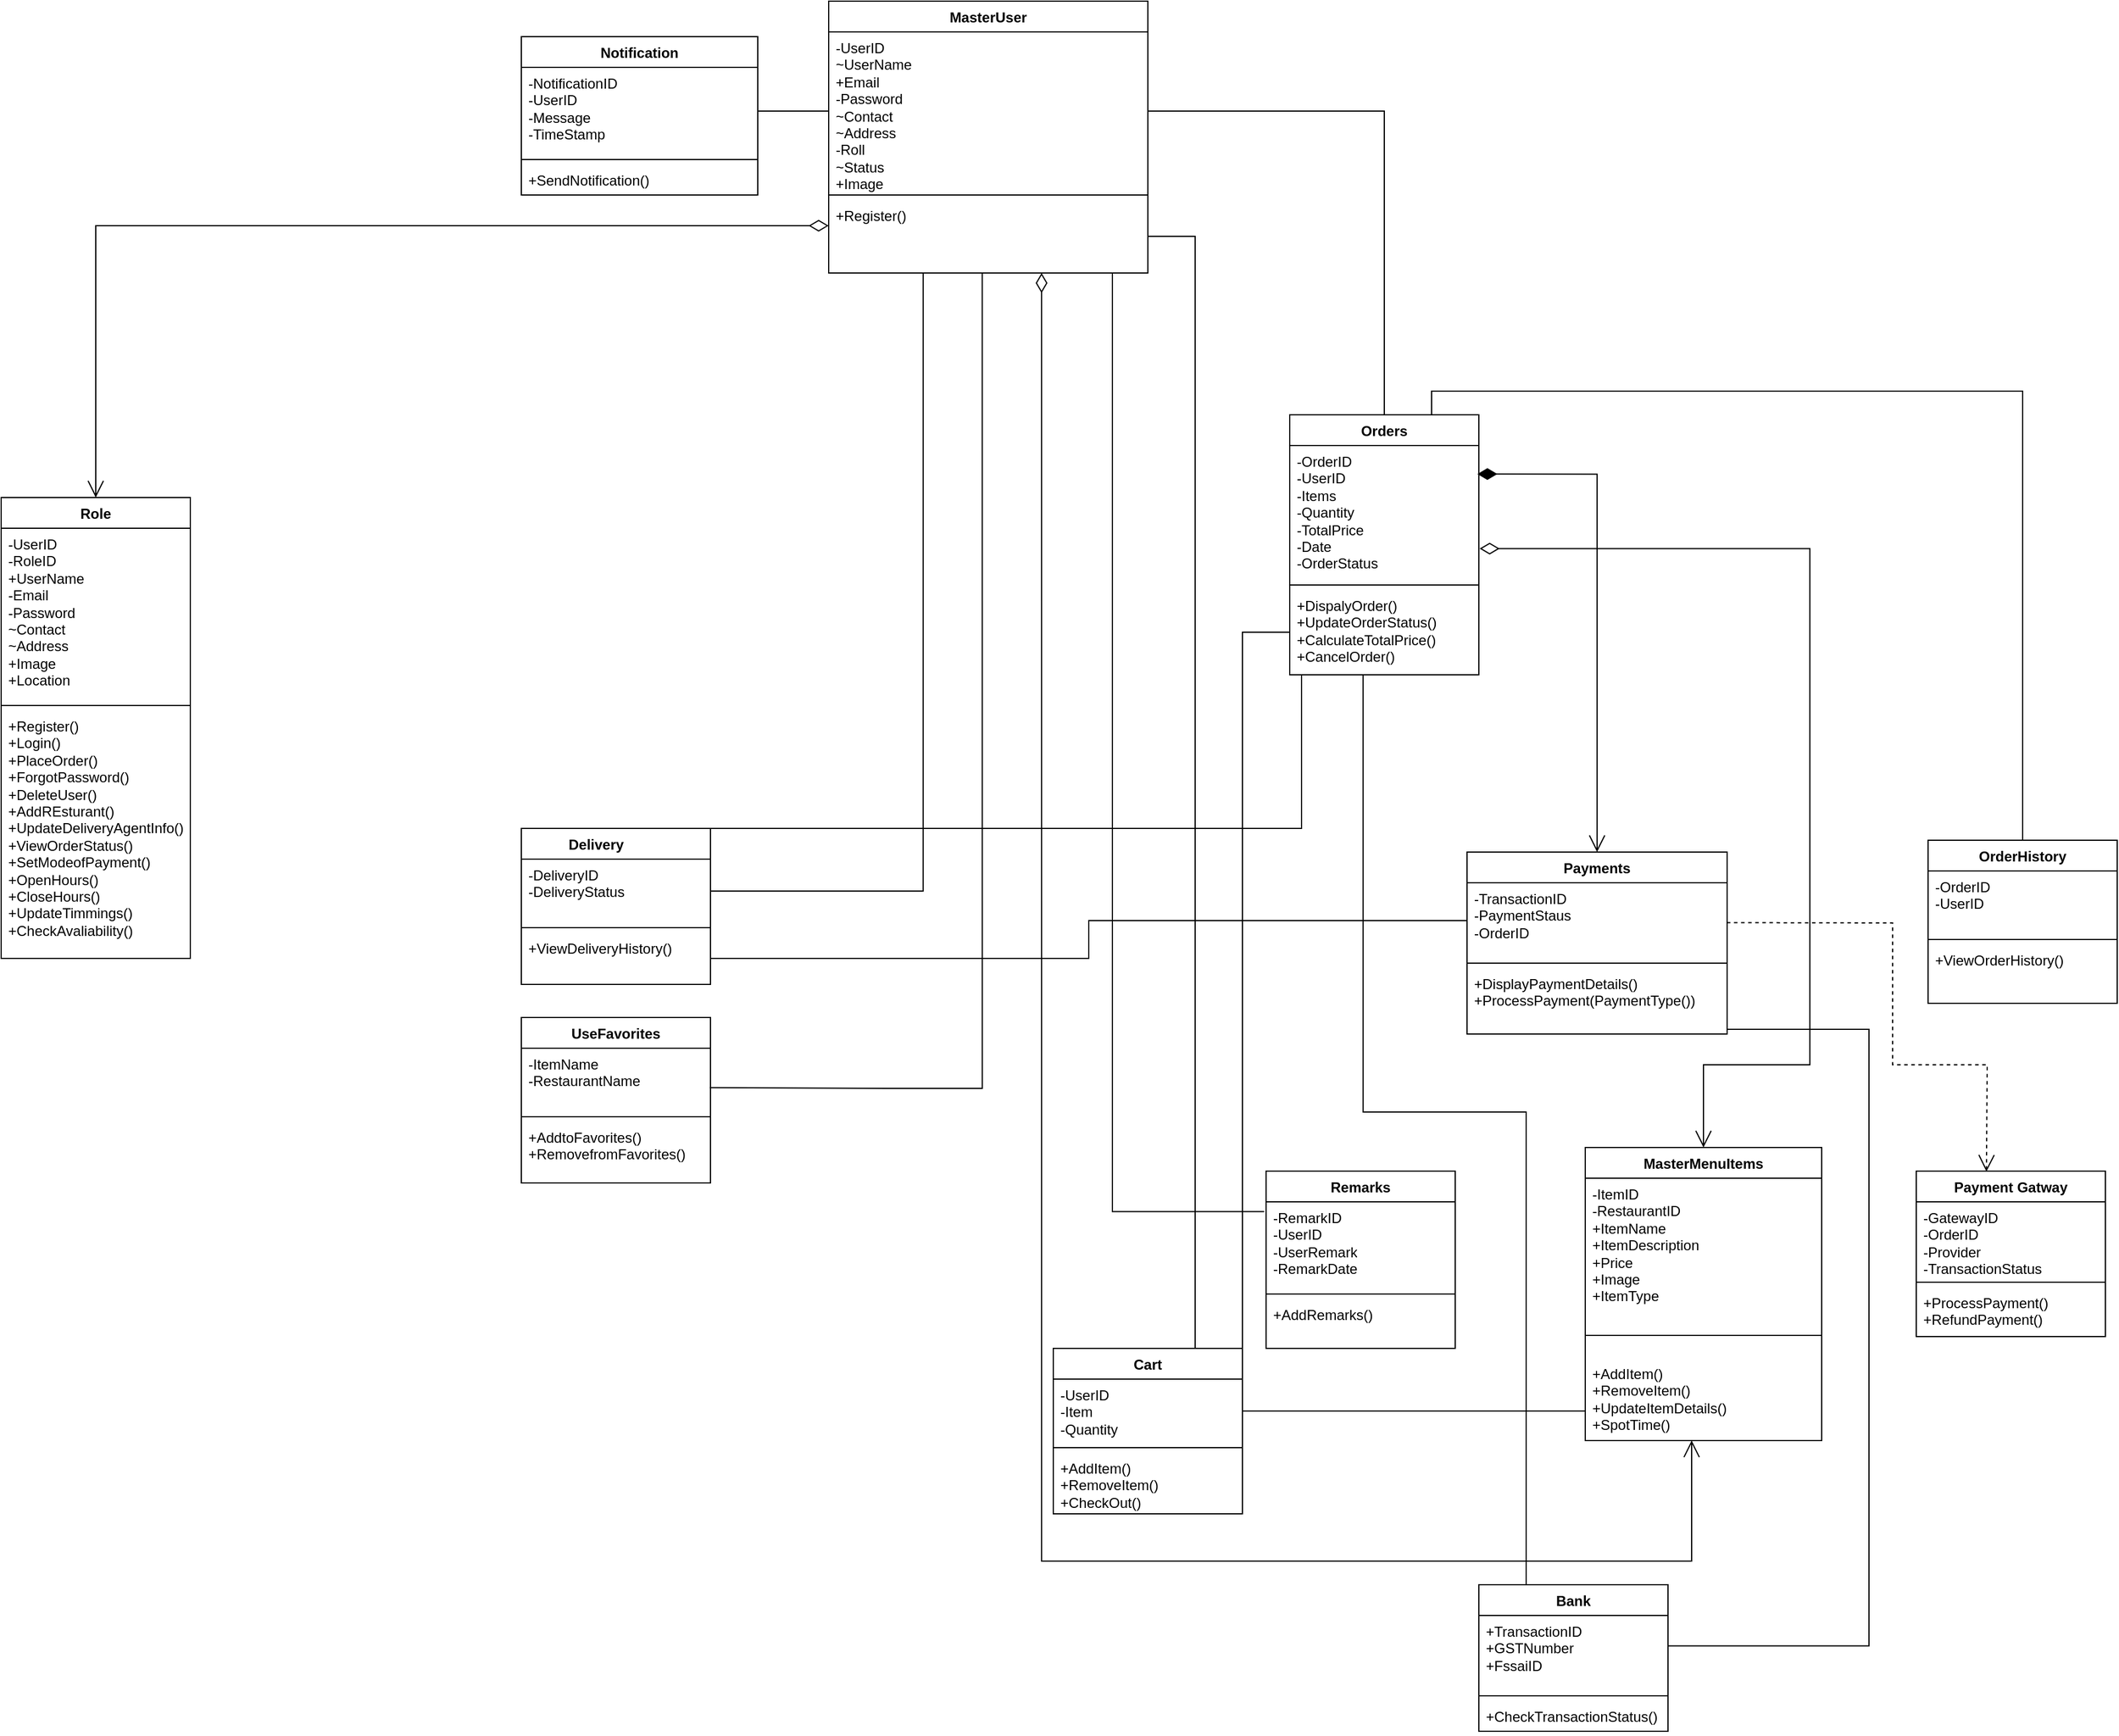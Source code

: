 <mxfile version="26.0.10">
  <diagram name="Page-1" id="g6oQssxa66UrN9sUsNSb">
    <mxGraphModel dx="1400" dy="804" grid="1" gridSize="10" guides="1" tooltips="1" connect="1" arrows="1" fold="1" page="1" pageScale="1" pageWidth="2336" pageHeight="1654" math="0" shadow="0">
      <root>
        <mxCell id="0" />
        <mxCell id="1" parent="0" />
        <mxCell id="lxmqaXxFH2Swc7TGlE6W-2" value="MasterUser" style="swimlane;fontStyle=1;align=center;verticalAlign=top;childLayout=stackLayout;horizontal=1;startSize=26;horizontalStack=0;resizeParent=1;resizeParentMax=0;resizeLast=0;collapsible=1;marginBottom=0;whiteSpace=wrap;html=1;" parent="1" vertex="1">
          <mxGeometry x="790" y="110" width="270" height="230" as="geometry" />
        </mxCell>
        <mxCell id="lxmqaXxFH2Swc7TGlE6W-3" value="-UserID&lt;div&gt;~UserName&lt;/div&gt;&lt;div&gt;+Email&lt;/div&gt;&lt;div&gt;-Password&lt;/div&gt;&lt;div&gt;~Contact&lt;/div&gt;&lt;div&gt;~Address&lt;/div&gt;&lt;div&gt;-Roll&lt;/div&gt;&lt;div&gt;~Status&lt;/div&gt;&lt;div&gt;&lt;span style=&quot;background-color: transparent; color: light-dark(rgb(0, 0, 0), rgb(255, 255, 255));&quot;&gt;+Image&lt;/span&gt;&lt;/div&gt;&lt;div&gt;&lt;span style=&quot;background-color: transparent; color: light-dark(rgb(0, 0, 0), rgb(255, 255, 255));&quot;&gt;&lt;br&gt;&lt;/span&gt;&lt;/div&gt;&lt;div&gt;&lt;br&gt;&lt;/div&gt;" style="text;strokeColor=none;fillColor=none;align=left;verticalAlign=top;spacingLeft=4;spacingRight=4;overflow=hidden;rotatable=0;points=[[0,0.5],[1,0.5]];portConstraint=eastwest;whiteSpace=wrap;html=1;" parent="lxmqaXxFH2Swc7TGlE6W-2" vertex="1">
          <mxGeometry y="26" width="270" height="134" as="geometry" />
        </mxCell>
        <mxCell id="lxmqaXxFH2Swc7TGlE6W-4" value="" style="line;strokeWidth=1;fillColor=none;align=left;verticalAlign=middle;spacingTop=-1;spacingLeft=3;spacingRight=3;rotatable=0;labelPosition=right;points=[];portConstraint=eastwest;strokeColor=inherit;" parent="lxmqaXxFH2Swc7TGlE6W-2" vertex="1">
          <mxGeometry y="160" width="270" height="8" as="geometry" />
        </mxCell>
        <mxCell id="lxmqaXxFH2Swc7TGlE6W-5" value="+Register()" style="text;strokeColor=none;fillColor=none;align=left;verticalAlign=top;spacingLeft=4;spacingRight=4;overflow=hidden;rotatable=0;points=[[0,0.5],[1,0.5]];portConstraint=eastwest;whiteSpace=wrap;html=1;" parent="lxmqaXxFH2Swc7TGlE6W-2" vertex="1">
          <mxGeometry y="168" width="270" height="62" as="geometry" />
        </mxCell>
        <mxCell id="lxmqaXxFH2Swc7TGlE6W-79" style="edgeStyle=orthogonalEdgeStyle;rounded=0;orthogonalLoop=1;jettySize=auto;html=1;entryX=0.25;entryY=0;entryDx=0;entryDy=0;endArrow=none;startFill=0;" parent="1" source="lxmqaXxFH2Swc7TGlE6W-12" target="lxmqaXxFH2Swc7TGlE6W-25" edge="1">
          <mxGeometry relative="1" as="geometry">
            <Array as="points">
              <mxPoint x="1190" y="810" />
              <mxPoint x="830" y="810" />
            </Array>
          </mxGeometry>
        </mxCell>
        <mxCell id="lxmqaXxFH2Swc7TGlE6W-80" style="edgeStyle=orthogonalEdgeStyle;rounded=0;orthogonalLoop=1;jettySize=auto;html=1;exitX=0.75;exitY=0;exitDx=0;exitDy=0;entryX=0.5;entryY=0;entryDx=0;entryDy=0;endArrow=none;startFill=0;" parent="1" source="lxmqaXxFH2Swc7TGlE6W-12" target="lxmqaXxFH2Swc7TGlE6W-49" edge="1">
          <mxGeometry relative="1" as="geometry" />
        </mxCell>
        <mxCell id="lxmqaXxFH2Swc7TGlE6W-12" value="Orders" style="swimlane;fontStyle=1;align=center;verticalAlign=top;childLayout=stackLayout;horizontal=1;startSize=26;horizontalStack=0;resizeParent=1;resizeParentMax=0;resizeLast=0;collapsible=1;marginBottom=0;whiteSpace=wrap;html=1;" parent="1" vertex="1">
          <mxGeometry x="1180" y="460" width="160" height="220" as="geometry" />
        </mxCell>
        <mxCell id="lxmqaXxFH2Swc7TGlE6W-13" value="-OrderID&lt;div&gt;-UserID&lt;/div&gt;&lt;div&gt;-Items&lt;/div&gt;&lt;div&gt;-Quantity&lt;/div&gt;&lt;div&gt;-TotalPrice&lt;/div&gt;&lt;div&gt;-Date&lt;div&gt;-OrderStatus&lt;/div&gt;&lt;/div&gt;" style="text;strokeColor=none;fillColor=none;align=left;verticalAlign=top;spacingLeft=4;spacingRight=4;overflow=hidden;rotatable=0;points=[[0,0.5],[1,0.5]];portConstraint=eastwest;whiteSpace=wrap;html=1;" parent="lxmqaXxFH2Swc7TGlE6W-12" vertex="1">
          <mxGeometry y="26" width="160" height="114" as="geometry" />
        </mxCell>
        <mxCell id="lxmqaXxFH2Swc7TGlE6W-14" value="" style="line;strokeWidth=1;fillColor=none;align=left;verticalAlign=middle;spacingTop=-1;spacingLeft=3;spacingRight=3;rotatable=0;labelPosition=right;points=[];portConstraint=eastwest;strokeColor=inherit;" parent="lxmqaXxFH2Swc7TGlE6W-12" vertex="1">
          <mxGeometry y="140" width="160" height="8" as="geometry" />
        </mxCell>
        <mxCell id="lxmqaXxFH2Swc7TGlE6W-15" value="+DispalyOrder()&lt;div&gt;+UpdateOrderStatus()&lt;/div&gt;&lt;div&gt;+CalculateTotalPrice()&lt;/div&gt;&lt;div&gt;+CancelOrder()&lt;/div&gt;" style="text;strokeColor=none;fillColor=none;align=left;verticalAlign=top;spacingLeft=4;spacingRight=4;overflow=hidden;rotatable=0;points=[[0,0.5],[1,0.5]];portConstraint=eastwest;whiteSpace=wrap;html=1;" parent="lxmqaXxFH2Swc7TGlE6W-12" vertex="1">
          <mxGeometry y="148" width="160" height="72" as="geometry" />
        </mxCell>
        <mxCell id="lxmqaXxFH2Swc7TGlE6W-17" value="Payments" style="swimlane;fontStyle=1;align=center;verticalAlign=top;childLayout=stackLayout;horizontal=1;startSize=26;horizontalStack=0;resizeParent=1;resizeParentMax=0;resizeLast=0;collapsible=1;marginBottom=0;whiteSpace=wrap;html=1;" parent="1" vertex="1">
          <mxGeometry x="1330" y="830" width="220" height="154" as="geometry" />
        </mxCell>
        <mxCell id="lxmqaXxFH2Swc7TGlE6W-18" value="-TransactionID&lt;div&gt;-PaymentStaus&lt;/div&gt;&lt;div&gt;-OrderID&lt;/div&gt;&lt;div&gt;&lt;br&gt;&lt;/div&gt;" style="text;strokeColor=none;fillColor=none;align=left;verticalAlign=top;spacingLeft=4;spacingRight=4;overflow=hidden;rotatable=0;points=[[0,0.5],[1,0.5]];portConstraint=eastwest;whiteSpace=wrap;html=1;" parent="lxmqaXxFH2Swc7TGlE6W-17" vertex="1">
          <mxGeometry y="26" width="220" height="64" as="geometry" />
        </mxCell>
        <mxCell id="lxmqaXxFH2Swc7TGlE6W-19" value="" style="line;strokeWidth=1;fillColor=none;align=left;verticalAlign=middle;spacingTop=-1;spacingLeft=3;spacingRight=3;rotatable=0;labelPosition=right;points=[];portConstraint=eastwest;strokeColor=inherit;" parent="lxmqaXxFH2Swc7TGlE6W-17" vertex="1">
          <mxGeometry y="90" width="220" height="8" as="geometry" />
        </mxCell>
        <mxCell id="lxmqaXxFH2Swc7TGlE6W-20" value="+DisplayPaymentDetails()&lt;div&gt;+ProcessPayment(&lt;span style=&quot;background-color: transparent; color: light-dark(rgb(0, 0, 0), rgb(255, 255, 255));&quot;&gt;PaymentType())&lt;/span&gt;&lt;/div&gt;&lt;div&gt;&lt;br&gt;&lt;/div&gt;" style="text;strokeColor=none;fillColor=none;align=left;verticalAlign=top;spacingLeft=4;spacingRight=4;overflow=hidden;rotatable=0;points=[[0,0.5],[1,0.5]];portConstraint=eastwest;whiteSpace=wrap;html=1;" parent="lxmqaXxFH2Swc7TGlE6W-17" vertex="1">
          <mxGeometry y="98" width="220" height="56" as="geometry" />
        </mxCell>
        <mxCell id="lxmqaXxFH2Swc7TGlE6W-21" value="Payment Gatway" style="swimlane;fontStyle=1;align=center;verticalAlign=top;childLayout=stackLayout;horizontal=1;startSize=26;horizontalStack=0;resizeParent=1;resizeParentMax=0;resizeLast=0;collapsible=1;marginBottom=0;whiteSpace=wrap;html=1;" parent="1" vertex="1">
          <mxGeometry x="1710" y="1100" width="160" height="140" as="geometry" />
        </mxCell>
        <mxCell id="lxmqaXxFH2Swc7TGlE6W-22" value="-GatewayID&lt;div&gt;-OrderID&lt;/div&gt;&lt;div&gt;-Provider&lt;/div&gt;&lt;div&gt;-TransactionStatus&lt;/div&gt;" style="text;strokeColor=none;fillColor=none;align=left;verticalAlign=top;spacingLeft=4;spacingRight=4;overflow=hidden;rotatable=0;points=[[0,0.5],[1,0.5]];portConstraint=eastwest;whiteSpace=wrap;html=1;" parent="lxmqaXxFH2Swc7TGlE6W-21" vertex="1">
          <mxGeometry y="26" width="160" height="64" as="geometry" />
        </mxCell>
        <mxCell id="lxmqaXxFH2Swc7TGlE6W-23" value="" style="line;strokeWidth=1;fillColor=none;align=left;verticalAlign=middle;spacingTop=-1;spacingLeft=3;spacingRight=3;rotatable=0;labelPosition=right;points=[];portConstraint=eastwest;strokeColor=inherit;" parent="lxmqaXxFH2Swc7TGlE6W-21" vertex="1">
          <mxGeometry y="90" width="160" height="8" as="geometry" />
        </mxCell>
        <mxCell id="lxmqaXxFH2Swc7TGlE6W-24" value="+ProcessPayment()&lt;div&gt;+RefundPayment()&lt;/div&gt;" style="text;strokeColor=none;fillColor=none;align=left;verticalAlign=top;spacingLeft=4;spacingRight=4;overflow=hidden;rotatable=0;points=[[0,0.5],[1,0.5]];portConstraint=eastwest;whiteSpace=wrap;html=1;" parent="lxmqaXxFH2Swc7TGlE6W-21" vertex="1">
          <mxGeometry y="98" width="160" height="42" as="geometry" />
        </mxCell>
        <mxCell id="lxmqaXxFH2Swc7TGlE6W-25" value="&amp;nbsp; &amp;nbsp; &amp;nbsp; &lt;span style=&quot;white-space: pre;&quot;&gt;&#x9;&lt;/span&gt;Delivery&lt;span style=&quot;white-space: pre;&quot;&gt;&#x9;&lt;/span&gt;&lt;span style=&quot;white-space: pre;&quot;&gt;&#x9;&lt;/span&gt;&lt;span style=&quot;white-space: pre;&quot;&gt;&#x9;&lt;/span&gt;" style="swimlane;fontStyle=1;align=center;verticalAlign=top;childLayout=stackLayout;horizontal=1;startSize=26;horizontalStack=0;resizeParent=1;resizeParentMax=0;resizeLast=0;collapsible=1;marginBottom=0;whiteSpace=wrap;html=1;" parent="1" vertex="1">
          <mxGeometry x="530" y="810" width="160" height="132" as="geometry" />
        </mxCell>
        <mxCell id="lxmqaXxFH2Swc7TGlE6W-26" value="-DeliveryID&lt;div&gt;-DeliveryStatus&lt;/div&gt;" style="text;strokeColor=none;fillColor=none;align=left;verticalAlign=top;spacingLeft=4;spacingRight=4;overflow=hidden;rotatable=0;points=[[0,0.5],[1,0.5]];portConstraint=eastwest;whiteSpace=wrap;html=1;" parent="lxmqaXxFH2Swc7TGlE6W-25" vertex="1">
          <mxGeometry y="26" width="160" height="54" as="geometry" />
        </mxCell>
        <mxCell id="lxmqaXxFH2Swc7TGlE6W-27" value="" style="line;strokeWidth=1;fillColor=none;align=left;verticalAlign=middle;spacingTop=-1;spacingLeft=3;spacingRight=3;rotatable=0;labelPosition=right;points=[];portConstraint=eastwest;strokeColor=inherit;" parent="lxmqaXxFH2Swc7TGlE6W-25" vertex="1">
          <mxGeometry y="80" width="160" height="8" as="geometry" />
        </mxCell>
        <mxCell id="lxmqaXxFH2Swc7TGlE6W-28" value="+ViewDeliveryHistory()" style="text;strokeColor=none;fillColor=none;align=left;verticalAlign=top;spacingLeft=4;spacingRight=4;overflow=hidden;rotatable=0;points=[[0,0.5],[1,0.5]];portConstraint=eastwest;whiteSpace=wrap;html=1;" parent="lxmqaXxFH2Swc7TGlE6W-25" vertex="1">
          <mxGeometry y="88" width="160" height="44" as="geometry" />
        </mxCell>
        <mxCell id="lxmqaXxFH2Swc7TGlE6W-37" value="Remarks" style="swimlane;fontStyle=1;align=center;verticalAlign=top;childLayout=stackLayout;horizontal=1;startSize=26;horizontalStack=0;resizeParent=1;resizeParentMax=0;resizeLast=0;collapsible=1;marginBottom=0;whiteSpace=wrap;html=1;" parent="1" vertex="1">
          <mxGeometry x="1160" y="1100" width="160" height="150" as="geometry" />
        </mxCell>
        <mxCell id="lxmqaXxFH2Swc7TGlE6W-38" value="-RemarkID&lt;div&gt;-UserID&lt;/div&gt;&lt;div&gt;-UserRemark&lt;/div&gt;&lt;div&gt;-RemarkDate&lt;br&gt;&lt;div&gt;&lt;br&gt;&lt;/div&gt;&lt;/div&gt;" style="text;strokeColor=none;fillColor=none;align=left;verticalAlign=top;spacingLeft=4;spacingRight=4;overflow=hidden;rotatable=0;points=[[0,0.5],[1,0.5]];portConstraint=eastwest;whiteSpace=wrap;html=1;" parent="lxmqaXxFH2Swc7TGlE6W-37" vertex="1">
          <mxGeometry y="26" width="160" height="74" as="geometry" />
        </mxCell>
        <mxCell id="lxmqaXxFH2Swc7TGlE6W-39" value="" style="line;strokeWidth=1;fillColor=none;align=left;verticalAlign=middle;spacingTop=-1;spacingLeft=3;spacingRight=3;rotatable=0;labelPosition=right;points=[];portConstraint=eastwest;strokeColor=inherit;" parent="lxmqaXxFH2Swc7TGlE6W-37" vertex="1">
          <mxGeometry y="100" width="160" height="8" as="geometry" />
        </mxCell>
        <mxCell id="lxmqaXxFH2Swc7TGlE6W-40" value="+AddRemarks()&lt;div&gt;&lt;br&gt;&lt;/div&gt;" style="text;strokeColor=none;fillColor=none;align=left;verticalAlign=top;spacingLeft=4;spacingRight=4;overflow=hidden;rotatable=0;points=[[0,0.5],[1,0.5]];portConstraint=eastwest;whiteSpace=wrap;html=1;" parent="lxmqaXxFH2Swc7TGlE6W-37" vertex="1">
          <mxGeometry y="108" width="160" height="42" as="geometry" />
        </mxCell>
        <mxCell id="lxmqaXxFH2Swc7TGlE6W-41" value="UseFavorites" style="swimlane;fontStyle=1;align=center;verticalAlign=top;childLayout=stackLayout;horizontal=1;startSize=26;horizontalStack=0;resizeParent=1;resizeParentMax=0;resizeLast=0;collapsible=1;marginBottom=0;whiteSpace=wrap;html=1;" parent="1" vertex="1">
          <mxGeometry x="530" y="970" width="160" height="140" as="geometry" />
        </mxCell>
        <mxCell id="lxmqaXxFH2Swc7TGlE6W-42" value="-ItemName&lt;div&gt;-RestaurantName&lt;/div&gt;" style="text;strokeColor=none;fillColor=none;align=left;verticalAlign=top;spacingLeft=4;spacingRight=4;overflow=hidden;rotatable=0;points=[[0,0.5],[1,0.5]];portConstraint=eastwest;whiteSpace=wrap;html=1;" parent="lxmqaXxFH2Swc7TGlE6W-41" vertex="1">
          <mxGeometry y="26" width="160" height="54" as="geometry" />
        </mxCell>
        <mxCell id="lxmqaXxFH2Swc7TGlE6W-43" value="" style="line;strokeWidth=1;fillColor=none;align=left;verticalAlign=middle;spacingTop=-1;spacingLeft=3;spacingRight=3;rotatable=0;labelPosition=right;points=[];portConstraint=eastwest;strokeColor=inherit;" parent="lxmqaXxFH2Swc7TGlE6W-41" vertex="1">
          <mxGeometry y="80" width="160" height="8" as="geometry" />
        </mxCell>
        <mxCell id="lxmqaXxFH2Swc7TGlE6W-44" value="+AddtoFavorites()&lt;div&gt;+RemovefromFavorites()&lt;/div&gt;" style="text;strokeColor=none;fillColor=none;align=left;verticalAlign=top;spacingLeft=4;spacingRight=4;overflow=hidden;rotatable=0;points=[[0,0.5],[1,0.5]];portConstraint=eastwest;whiteSpace=wrap;html=1;" parent="lxmqaXxFH2Swc7TGlE6W-41" vertex="1">
          <mxGeometry y="88" width="160" height="52" as="geometry" />
        </mxCell>
        <mxCell id="lxmqaXxFH2Swc7TGlE6W-45" value="Cart" style="swimlane;fontStyle=1;align=center;verticalAlign=top;childLayout=stackLayout;horizontal=1;startSize=26;horizontalStack=0;resizeParent=1;resizeParentMax=0;resizeLast=0;collapsible=1;marginBottom=0;whiteSpace=wrap;html=1;" parent="1" vertex="1">
          <mxGeometry x="980" y="1250" width="160" height="140" as="geometry" />
        </mxCell>
        <mxCell id="lxmqaXxFH2Swc7TGlE6W-46" value="-UserID&lt;div&gt;-Item&lt;/div&gt;&lt;div&gt;-Quantity&lt;/div&gt;" style="text;strokeColor=none;fillColor=none;align=left;verticalAlign=top;spacingLeft=4;spacingRight=4;overflow=hidden;rotatable=0;points=[[0,0.5],[1,0.5]];portConstraint=eastwest;whiteSpace=wrap;html=1;" parent="lxmqaXxFH2Swc7TGlE6W-45" vertex="1">
          <mxGeometry y="26" width="160" height="54" as="geometry" />
        </mxCell>
        <mxCell id="lxmqaXxFH2Swc7TGlE6W-47" value="" style="line;strokeWidth=1;fillColor=none;align=left;verticalAlign=middle;spacingTop=-1;spacingLeft=3;spacingRight=3;rotatable=0;labelPosition=right;points=[];portConstraint=eastwest;strokeColor=inherit;" parent="lxmqaXxFH2Swc7TGlE6W-45" vertex="1">
          <mxGeometry y="80" width="160" height="8" as="geometry" />
        </mxCell>
        <mxCell id="lxmqaXxFH2Swc7TGlE6W-48" value="+AddItem()&lt;div&gt;+RemoveItem()&lt;/div&gt;&lt;div&gt;+CheckOut()&lt;/div&gt;" style="text;strokeColor=none;fillColor=none;align=left;verticalAlign=top;spacingLeft=4;spacingRight=4;overflow=hidden;rotatable=0;points=[[0,0.5],[1,0.5]];portConstraint=eastwest;whiteSpace=wrap;html=1;" parent="lxmqaXxFH2Swc7TGlE6W-45" vertex="1">
          <mxGeometry y="88" width="160" height="52" as="geometry" />
        </mxCell>
        <mxCell id="lxmqaXxFH2Swc7TGlE6W-49" value="OrderHistory" style="swimlane;fontStyle=1;align=center;verticalAlign=top;childLayout=stackLayout;horizontal=1;startSize=26;horizontalStack=0;resizeParent=1;resizeParentMax=0;resizeLast=0;collapsible=1;marginBottom=0;whiteSpace=wrap;html=1;" parent="1" vertex="1">
          <mxGeometry x="1720" y="820" width="160" height="138" as="geometry" />
        </mxCell>
        <mxCell id="lxmqaXxFH2Swc7TGlE6W-50" value="-OrderID&lt;div&gt;-UserID&lt;/div&gt;&lt;div&gt;&lt;br&gt;&lt;/div&gt;" style="text;strokeColor=none;fillColor=none;align=left;verticalAlign=top;spacingLeft=4;spacingRight=4;overflow=hidden;rotatable=0;points=[[0,0.5],[1,0.5]];portConstraint=eastwest;whiteSpace=wrap;html=1;" parent="lxmqaXxFH2Swc7TGlE6W-49" vertex="1">
          <mxGeometry y="26" width="160" height="54" as="geometry" />
        </mxCell>
        <mxCell id="lxmqaXxFH2Swc7TGlE6W-51" value="" style="line;strokeWidth=1;fillColor=none;align=left;verticalAlign=middle;spacingTop=-1;spacingLeft=3;spacingRight=3;rotatable=0;labelPosition=right;points=[];portConstraint=eastwest;strokeColor=inherit;" parent="lxmqaXxFH2Swc7TGlE6W-49" vertex="1">
          <mxGeometry y="80" width="160" height="8" as="geometry" />
        </mxCell>
        <mxCell id="lxmqaXxFH2Swc7TGlE6W-52" value="+ViewOrderHistory()" style="text;strokeColor=none;fillColor=none;align=left;verticalAlign=top;spacingLeft=4;spacingRight=4;overflow=hidden;rotatable=0;points=[[0,0.5],[1,0.5]];portConstraint=eastwest;whiteSpace=wrap;html=1;" parent="lxmqaXxFH2Swc7TGlE6W-49" vertex="1">
          <mxGeometry y="88" width="160" height="50" as="geometry" />
        </mxCell>
        <mxCell id="lxmqaXxFH2Swc7TGlE6W-53" value="Bank" style="swimlane;fontStyle=1;align=center;verticalAlign=top;childLayout=stackLayout;horizontal=1;startSize=26;horizontalStack=0;resizeParent=1;resizeParentMax=0;resizeLast=0;collapsible=1;marginBottom=0;whiteSpace=wrap;html=1;" parent="1" vertex="1">
          <mxGeometry x="1340" y="1450" width="160" height="124" as="geometry" />
        </mxCell>
        <mxCell id="lxmqaXxFH2Swc7TGlE6W-54" value="+TransactionID&lt;div&gt;+GSTNumber&lt;/div&gt;&lt;div&gt;+FssaiID&lt;/div&gt;&lt;div&gt;&lt;br&gt;&lt;/div&gt;" style="text;strokeColor=none;fillColor=none;align=left;verticalAlign=top;spacingLeft=4;spacingRight=4;overflow=hidden;rotatable=0;points=[[0,0.5],[1,0.5]];portConstraint=eastwest;whiteSpace=wrap;html=1;" parent="lxmqaXxFH2Swc7TGlE6W-53" vertex="1">
          <mxGeometry y="26" width="160" height="64" as="geometry" />
        </mxCell>
        <mxCell id="lxmqaXxFH2Swc7TGlE6W-55" value="" style="line;strokeWidth=1;fillColor=none;align=left;verticalAlign=middle;spacingTop=-1;spacingLeft=3;spacingRight=3;rotatable=0;labelPosition=right;points=[];portConstraint=eastwest;strokeColor=inherit;" parent="lxmqaXxFH2Swc7TGlE6W-53" vertex="1">
          <mxGeometry y="90" width="160" height="8" as="geometry" />
        </mxCell>
        <mxCell id="lxmqaXxFH2Swc7TGlE6W-56" value="+CheckTransactionStatus()" style="text;strokeColor=none;fillColor=none;align=left;verticalAlign=top;spacingLeft=4;spacingRight=4;overflow=hidden;rotatable=0;points=[[0,0.5],[1,0.5]];portConstraint=eastwest;whiteSpace=wrap;html=1;" parent="lxmqaXxFH2Swc7TGlE6W-53" vertex="1">
          <mxGeometry y="98" width="160" height="26" as="geometry" />
        </mxCell>
        <mxCell id="lxmqaXxFH2Swc7TGlE6W-58" value="Notification" style="swimlane;fontStyle=1;align=center;verticalAlign=top;childLayout=stackLayout;horizontal=1;startSize=26;horizontalStack=0;resizeParent=1;resizeParentMax=0;resizeLast=0;collapsible=1;marginBottom=0;whiteSpace=wrap;html=1;" parent="1" vertex="1">
          <mxGeometry x="530" y="140" width="200" height="134" as="geometry" />
        </mxCell>
        <mxCell id="lxmqaXxFH2Swc7TGlE6W-59" value="-NotificationID&lt;div&gt;-UserID&lt;/div&gt;&lt;div&gt;-Message&lt;/div&gt;&lt;div&gt;-TimeStamp&lt;/div&gt;&lt;div&gt;&lt;br&gt;&lt;/div&gt;" style="text;strokeColor=none;fillColor=none;align=left;verticalAlign=top;spacingLeft=4;spacingRight=4;overflow=hidden;rotatable=0;points=[[0,0.5],[1,0.5]];portConstraint=eastwest;whiteSpace=wrap;html=1;" parent="lxmqaXxFH2Swc7TGlE6W-58" vertex="1">
          <mxGeometry y="26" width="200" height="74" as="geometry" />
        </mxCell>
        <mxCell id="lxmqaXxFH2Swc7TGlE6W-60" value="" style="line;strokeWidth=1;fillColor=none;align=left;verticalAlign=middle;spacingTop=-1;spacingLeft=3;spacingRight=3;rotatable=0;labelPosition=right;points=[];portConstraint=eastwest;strokeColor=inherit;" parent="lxmqaXxFH2Swc7TGlE6W-58" vertex="1">
          <mxGeometry y="100" width="200" height="8" as="geometry" />
        </mxCell>
        <mxCell id="lxmqaXxFH2Swc7TGlE6W-61" value="+SendNotification()" style="text;strokeColor=none;fillColor=none;align=left;verticalAlign=top;spacingLeft=4;spacingRight=4;overflow=hidden;rotatable=0;points=[[0,0.5],[1,0.5]];portConstraint=eastwest;whiteSpace=wrap;html=1;" parent="lxmqaXxFH2Swc7TGlE6W-58" vertex="1">
          <mxGeometry y="108" width="200" height="26" as="geometry" />
        </mxCell>
        <mxCell id="lxmqaXxFH2Swc7TGlE6W-66" style="edgeStyle=orthogonalEdgeStyle;rounded=0;orthogonalLoop=1;jettySize=auto;html=1;entryX=0.75;entryY=0;entryDx=0;entryDy=0;endArrow=none;startFill=0;" parent="1" source="lxmqaXxFH2Swc7TGlE6W-5" target="lxmqaXxFH2Swc7TGlE6W-45" edge="1">
          <mxGeometry relative="1" as="geometry" />
        </mxCell>
        <mxCell id="lxmqaXxFH2Swc7TGlE6W-33" value="MasterMenuItems" style="swimlane;fontStyle=1;align=center;verticalAlign=top;childLayout=stackLayout;horizontal=1;startSize=26;horizontalStack=0;resizeParent=1;resizeParentMax=0;resizeLast=0;collapsible=1;marginBottom=0;whiteSpace=wrap;html=1;" parent="1" vertex="1">
          <mxGeometry x="1430" y="1080" width="200" height="248" as="geometry" />
        </mxCell>
        <mxCell id="lxmqaXxFH2Swc7TGlE6W-34" value="-ItemID&lt;div&gt;-RestaurantID&lt;br&gt;&lt;div&gt;+ItemName&lt;/div&gt;&lt;/div&gt;&lt;div&gt;+ItemDescription&lt;/div&gt;&lt;div&gt;+Price&lt;/div&gt;&lt;div&gt;+Image&lt;/div&gt;&lt;div&gt;+ItemType&lt;/div&gt;" style="text;strokeColor=none;fillColor=none;align=left;verticalAlign=top;spacingLeft=4;spacingRight=4;overflow=hidden;rotatable=0;points=[[0,0.5],[1,0.5]];portConstraint=eastwest;whiteSpace=wrap;html=1;" parent="lxmqaXxFH2Swc7TGlE6W-33" vertex="1">
          <mxGeometry y="26" width="200" height="114" as="geometry" />
        </mxCell>
        <mxCell id="lxmqaXxFH2Swc7TGlE6W-35" value="" style="line;strokeWidth=1;fillColor=none;align=left;verticalAlign=middle;spacingTop=-1;spacingLeft=3;spacingRight=3;rotatable=0;labelPosition=right;points=[];portConstraint=eastwest;strokeColor=inherit;" parent="lxmqaXxFH2Swc7TGlE6W-33" vertex="1">
          <mxGeometry y="140" width="200" height="38" as="geometry" />
        </mxCell>
        <mxCell id="lxmqaXxFH2Swc7TGlE6W-36" value="+AddItem()&lt;div&gt;+RemoveItem()&lt;/div&gt;&lt;div&gt;+UpdateItemDetails()&lt;/div&gt;&lt;div&gt;+SpotTime()&lt;/div&gt;" style="text;strokeColor=none;fillColor=none;align=left;verticalAlign=top;spacingLeft=4;spacingRight=4;overflow=hidden;rotatable=0;points=[[0,0.5],[1,0.5]];portConstraint=eastwest;whiteSpace=wrap;html=1;" parent="lxmqaXxFH2Swc7TGlE6W-33" vertex="1">
          <mxGeometry y="178" width="200" height="70" as="geometry" />
        </mxCell>
        <mxCell id="lxmqaXxFH2Swc7TGlE6W-67" style="edgeStyle=orthogonalEdgeStyle;rounded=0;orthogonalLoop=1;jettySize=auto;html=1;endArrow=none;startFill=0;entryX=-0.01;entryY=0.111;entryDx=0;entryDy=0;entryPerimeter=0;" parent="1" target="lxmqaXxFH2Swc7TGlE6W-38" edge="1">
          <mxGeometry relative="1" as="geometry">
            <Array as="points">
              <mxPoint x="1030" y="1134" />
            </Array>
            <mxPoint x="1030" y="340" as="sourcePoint" />
            <mxPoint x="1160" y="1206" as="targetPoint" />
          </mxGeometry>
        </mxCell>
        <mxCell id="lxmqaXxFH2Swc7TGlE6W-70" style="edgeStyle=orthogonalEdgeStyle;rounded=0;orthogonalLoop=1;jettySize=auto;html=1;entryX=1;entryY=0.5;entryDx=0;entryDy=0;endArrow=none;startFill=0;exitX=0.296;exitY=1;exitDx=0;exitDy=0;exitPerimeter=0;" parent="1" source="lxmqaXxFH2Swc7TGlE6W-5" target="lxmqaXxFH2Swc7TGlE6W-26" edge="1">
          <mxGeometry relative="1" as="geometry">
            <mxPoint x="870" y="490" as="sourcePoint" />
            <Array as="points">
              <mxPoint x="870" y="863" />
            </Array>
          </mxGeometry>
        </mxCell>
        <mxCell id="lxmqaXxFH2Swc7TGlE6W-71" value="" style="endArrow=open;html=1;endSize=12;startArrow=diamondThin;startSize=14;startFill=0;edgeStyle=orthogonalEdgeStyle;align=left;verticalAlign=bottom;rounded=0;entryX=0.5;entryY=0;entryDx=0;entryDy=0;exitX=1.004;exitY=0.765;exitDx=0;exitDy=0;exitPerimeter=0;" parent="1" source="lxmqaXxFH2Swc7TGlE6W-13" target="lxmqaXxFH2Swc7TGlE6W-33" edge="1">
          <mxGeometry x="-1" y="3" relative="1" as="geometry">
            <mxPoint x="1280" y="970" as="sourcePoint" />
            <mxPoint x="1340" y="1160" as="targetPoint" />
            <Array as="points">
              <mxPoint x="1620" y="573" />
              <mxPoint x="1620" y="1010" />
              <mxPoint x="1530" y="1010" />
            </Array>
          </mxGeometry>
        </mxCell>
        <mxCell id="lxmqaXxFH2Swc7TGlE6W-72" value="" style="endArrow=open;html=1;endSize=12;startArrow=diamondThin;startSize=14;startFill=1;edgeStyle=orthogonalEdgeStyle;align=left;verticalAlign=bottom;rounded=0;exitX=0.992;exitY=0.212;exitDx=0;exitDy=0;exitPerimeter=0;entryX=0.5;entryY=0;entryDx=0;entryDy=0;" parent="1" source="lxmqaXxFH2Swc7TGlE6W-13" target="lxmqaXxFH2Swc7TGlE6W-17" edge="1">
          <mxGeometry x="-1" y="3" relative="1" as="geometry">
            <mxPoint x="1260" y="880" as="sourcePoint" />
            <mxPoint x="1420" y="880" as="targetPoint" />
            <Array as="points">
              <mxPoint x="1440" y="510" />
            </Array>
          </mxGeometry>
        </mxCell>
        <mxCell id="lxmqaXxFH2Swc7TGlE6W-81" style="edgeStyle=orthogonalEdgeStyle;rounded=0;orthogonalLoop=1;jettySize=auto;html=1;entryX=0.25;entryY=0;entryDx=0;entryDy=0;endArrow=none;startFill=0;exitX=0.388;exitY=0.997;exitDx=0;exitDy=0;exitPerimeter=0;" parent="1" source="lxmqaXxFH2Swc7TGlE6W-15" target="lxmqaXxFH2Swc7TGlE6W-53" edge="1">
          <mxGeometry relative="1" as="geometry">
            <mxPoint x="1270" y="1050" as="sourcePoint" />
            <Array as="points">
              <mxPoint x="1242" y="1050" />
              <mxPoint x="1380" y="1050" />
            </Array>
          </mxGeometry>
        </mxCell>
        <mxCell id="lxmqaXxFH2Swc7TGlE6W-82" style="edgeStyle=orthogonalEdgeStyle;rounded=0;orthogonalLoop=1;jettySize=auto;html=1;exitX=1;exitY=0.5;exitDx=0;exitDy=0;endArrow=none;startFill=0;entryX=0.997;entryY=0.028;entryDx=0;entryDy=0;entryPerimeter=0;" parent="1" edge="1">
          <mxGeometry relative="1" as="geometry">
            <mxPoint x="1550.48" y="980" as="sourcePoint" />
            <mxPoint x="1500" y="1501.792" as="targetPoint" />
            <Array as="points">
              <mxPoint x="1670" y="980" />
              <mxPoint x="1670" y="1502" />
            </Array>
          </mxGeometry>
        </mxCell>
        <mxCell id="lxmqaXxFH2Swc7TGlE6W-84" value="" style="endArrow=open;endSize=12;dashed=1;html=1;rounded=0;entryX=0.371;entryY=0.003;entryDx=0;entryDy=0;exitX=0.999;exitY=0.527;exitDx=0;exitDy=0;exitPerimeter=0;entryPerimeter=0;" parent="1" source="lxmqaXxFH2Swc7TGlE6W-18" target="lxmqaXxFH2Swc7TGlE6W-21" edge="1">
          <mxGeometry width="160" relative="1" as="geometry">
            <mxPoint x="1540" y="890" as="sourcePoint" />
            <mxPoint x="1700" y="890" as="targetPoint" />
            <Array as="points">
              <mxPoint x="1690" y="890" />
              <mxPoint x="1690" y="1010" />
              <mxPoint x="1770" y="1010" />
            </Array>
          </mxGeometry>
        </mxCell>
        <mxCell id="lxmqaXxFH2Swc7TGlE6W-85" value="" style="endArrow=open;html=1;endSize=12;startArrow=diamondThin;startSize=14;startFill=0;edgeStyle=orthogonalEdgeStyle;align=left;verticalAlign=bottom;rounded=0;entryX=0.45;entryY=0.999;entryDx=0;entryDy=0;entryPerimeter=0;exitX=0.667;exitY=1;exitDx=0;exitDy=0;exitPerimeter=0;" parent="1" source="lxmqaXxFH2Swc7TGlE6W-5" target="lxmqaXxFH2Swc7TGlE6W-36" edge="1">
          <mxGeometry x="-1" y="3" relative="1" as="geometry">
            <mxPoint x="970" y="1210" as="sourcePoint" />
            <mxPoint x="1520" y="1330" as="targetPoint" />
            <Array as="points">
              <mxPoint x="970" y="1430" />
              <mxPoint x="1520" y="1430" />
            </Array>
          </mxGeometry>
        </mxCell>
        <mxCell id="lxmqaXxFH2Swc7TGlE6W-86" style="edgeStyle=orthogonalEdgeStyle;rounded=0;orthogonalLoop=1;jettySize=auto;html=1;exitX=1;exitY=0.5;exitDx=0;exitDy=0;endArrow=none;startFill=0;" parent="1" source="lxmqaXxFH2Swc7TGlE6W-46" edge="1">
          <mxGeometry relative="1" as="geometry">
            <mxPoint x="1430" y="1303" as="targetPoint" />
          </mxGeometry>
        </mxCell>
        <mxCell id="lxmqaXxFH2Swc7TGlE6W-89" style="edgeStyle=orthogonalEdgeStyle;rounded=0;orthogonalLoop=1;jettySize=auto;html=1;endArrow=none;startFill=0;exitX=0.481;exitY=1;exitDx=0;exitDy=0;exitPerimeter=0;entryX=0.996;entryY=0.618;entryDx=0;entryDy=0;entryPerimeter=0;" parent="1" source="lxmqaXxFH2Swc7TGlE6W-5" target="lxmqaXxFH2Swc7TGlE6W-42" edge="1">
          <mxGeometry relative="1" as="geometry">
            <mxPoint x="950" y="1430" as="targetPoint" />
            <mxPoint x="960" y="1210" as="sourcePoint" />
            <Array as="points">
              <mxPoint x="920" y="1030" />
              <mxPoint x="839" y="1030" />
            </Array>
          </mxGeometry>
        </mxCell>
        <mxCell id="lxmqaXxFH2Swc7TGlE6W-90" style="edgeStyle=orthogonalEdgeStyle;rounded=0;orthogonalLoop=1;jettySize=auto;html=1;endArrow=none;startFill=0;" parent="1" source="lxmqaXxFH2Swc7TGlE6W-3" target="lxmqaXxFH2Swc7TGlE6W-59" edge="1">
          <mxGeometry relative="1" as="geometry" />
        </mxCell>
        <mxCell id="UHANe3AGLeQpvF_npQi8-1" style="edgeStyle=orthogonalEdgeStyle;rounded=0;orthogonalLoop=1;jettySize=auto;html=1;exitX=1;exitY=0.5;exitDx=0;exitDy=0;endArrow=none;startFill=0;" parent="1" source="lxmqaXxFH2Swc7TGlE6W-3" target="lxmqaXxFH2Swc7TGlE6W-12" edge="1">
          <mxGeometry relative="1" as="geometry" />
        </mxCell>
        <mxCell id="UHANe3AGLeQpvF_npQi8-2" value="Role" style="swimlane;fontStyle=1;align=center;verticalAlign=top;childLayout=stackLayout;horizontal=1;startSize=26;horizontalStack=0;resizeParent=1;resizeParentMax=0;resizeLast=0;collapsible=1;marginBottom=0;whiteSpace=wrap;html=1;" parent="1" vertex="1">
          <mxGeometry x="90" y="530" width="160" height="390" as="geometry">
            <mxRectangle x="170" y="530" width="70" height="30" as="alternateBounds" />
          </mxGeometry>
        </mxCell>
        <mxCell id="UHANe3AGLeQpvF_npQi8-3" value="-UserID&lt;div&gt;-RoleID&lt;br&gt;&lt;div&gt;+UserName&lt;/div&gt;&lt;div&gt;-Email&lt;/div&gt;&lt;div&gt;-Password&lt;/div&gt;&lt;div&gt;~Contact&lt;/div&gt;&lt;div&gt;~Address&lt;/div&gt;&lt;div&gt;+Image&lt;/div&gt;&lt;/div&gt;&lt;div&gt;+Location&lt;/div&gt;" style="text;strokeColor=none;fillColor=none;align=left;verticalAlign=top;spacingLeft=4;spacingRight=4;overflow=hidden;rotatable=0;points=[[0,0.5],[1,0.5]];portConstraint=eastwest;whiteSpace=wrap;html=1;" parent="UHANe3AGLeQpvF_npQi8-2" vertex="1">
          <mxGeometry y="26" width="160" height="146" as="geometry" />
        </mxCell>
        <mxCell id="UHANe3AGLeQpvF_npQi8-4" value="" style="line;strokeWidth=1;fillColor=none;align=left;verticalAlign=middle;spacingTop=-1;spacingLeft=3;spacingRight=3;rotatable=0;labelPosition=right;points=[];portConstraint=eastwest;strokeColor=inherit;" parent="UHANe3AGLeQpvF_npQi8-2" vertex="1">
          <mxGeometry y="172" width="160" height="8" as="geometry" />
        </mxCell>
        <mxCell id="UHANe3AGLeQpvF_npQi8-5" value="&lt;div&gt;+Register()&lt;/div&gt;+Login()&lt;div&gt;+PlaceOrder()&lt;/div&gt;&lt;div&gt;+ForgotPassword()&lt;/div&gt;&lt;div&gt;+DeleteUser()&lt;div&gt;+AddREsturant()&lt;/div&gt;&lt;div&gt;+UpdateDeliveryAgentInfo()&lt;/div&gt;&lt;div&gt;+ViewOrderStatus()&lt;/div&gt;&lt;/div&gt;&lt;div&gt;+&lt;span style=&quot;background-color: transparent; color: light-dark(rgb(0, 0, 0), rgb(255, 255, 255));&quot;&gt;SetModeofPayment()&lt;/span&gt;&lt;/div&gt;&lt;div&gt;&lt;div&gt;+OpenHours()&lt;/div&gt;&lt;div&gt;+CloseHours()&lt;/div&gt;&lt;div&gt;+UpdateTimmings()&lt;/div&gt;&lt;div&gt;+CheckAvaliability()&lt;/div&gt;&lt;/div&gt;" style="text;strokeColor=none;fillColor=none;align=left;verticalAlign=top;spacingLeft=4;spacingRight=4;overflow=hidden;rotatable=0;points=[[0,0.5],[1,0.5]];portConstraint=eastwest;whiteSpace=wrap;html=1;" parent="UHANe3AGLeQpvF_npQi8-2" vertex="1">
          <mxGeometry y="180" width="160" height="210" as="geometry" />
        </mxCell>
        <mxCell id="UHANe3AGLeQpvF_npQi8-18" value="" style="endArrow=open;html=1;endSize=12;startArrow=diamondThin;startSize=14;startFill=0;edgeStyle=orthogonalEdgeStyle;align=left;verticalAlign=bottom;rounded=0;entryX=0.5;entryY=0;entryDx=0;entryDy=0;" parent="1" target="UHANe3AGLeQpvF_npQi8-2" edge="1">
          <mxGeometry x="-1" y="3" relative="1" as="geometry">
            <mxPoint x="790" y="300" as="sourcePoint" />
            <mxPoint x="500" y="420" as="targetPoint" />
            <Array as="points">
              <mxPoint x="790" y="300" />
              <mxPoint x="170" y="300" />
            </Array>
          </mxGeometry>
        </mxCell>
        <mxCell id="shlhVtvOnLVR7JOAmDqj-1" style="edgeStyle=orthogonalEdgeStyle;rounded=0;orthogonalLoop=1;jettySize=auto;html=1;exitX=0;exitY=0.5;exitDx=0;exitDy=0;entryX=1;entryY=0;entryDx=0;entryDy=0;endArrow=none;startFill=0;" edge="1" parent="1" source="lxmqaXxFH2Swc7TGlE6W-15" target="lxmqaXxFH2Swc7TGlE6W-45">
          <mxGeometry relative="1" as="geometry" />
        </mxCell>
        <mxCell id="shlhVtvOnLVR7JOAmDqj-2" style="edgeStyle=orthogonalEdgeStyle;rounded=0;orthogonalLoop=1;jettySize=auto;html=1;exitX=0;exitY=0.5;exitDx=0;exitDy=0;entryX=1;entryY=0.5;entryDx=0;entryDy=0;endArrow=none;startFill=0;" edge="1" parent="1" source="lxmqaXxFH2Swc7TGlE6W-18" target="lxmqaXxFH2Swc7TGlE6W-28">
          <mxGeometry relative="1" as="geometry" />
        </mxCell>
      </root>
    </mxGraphModel>
  </diagram>
</mxfile>
